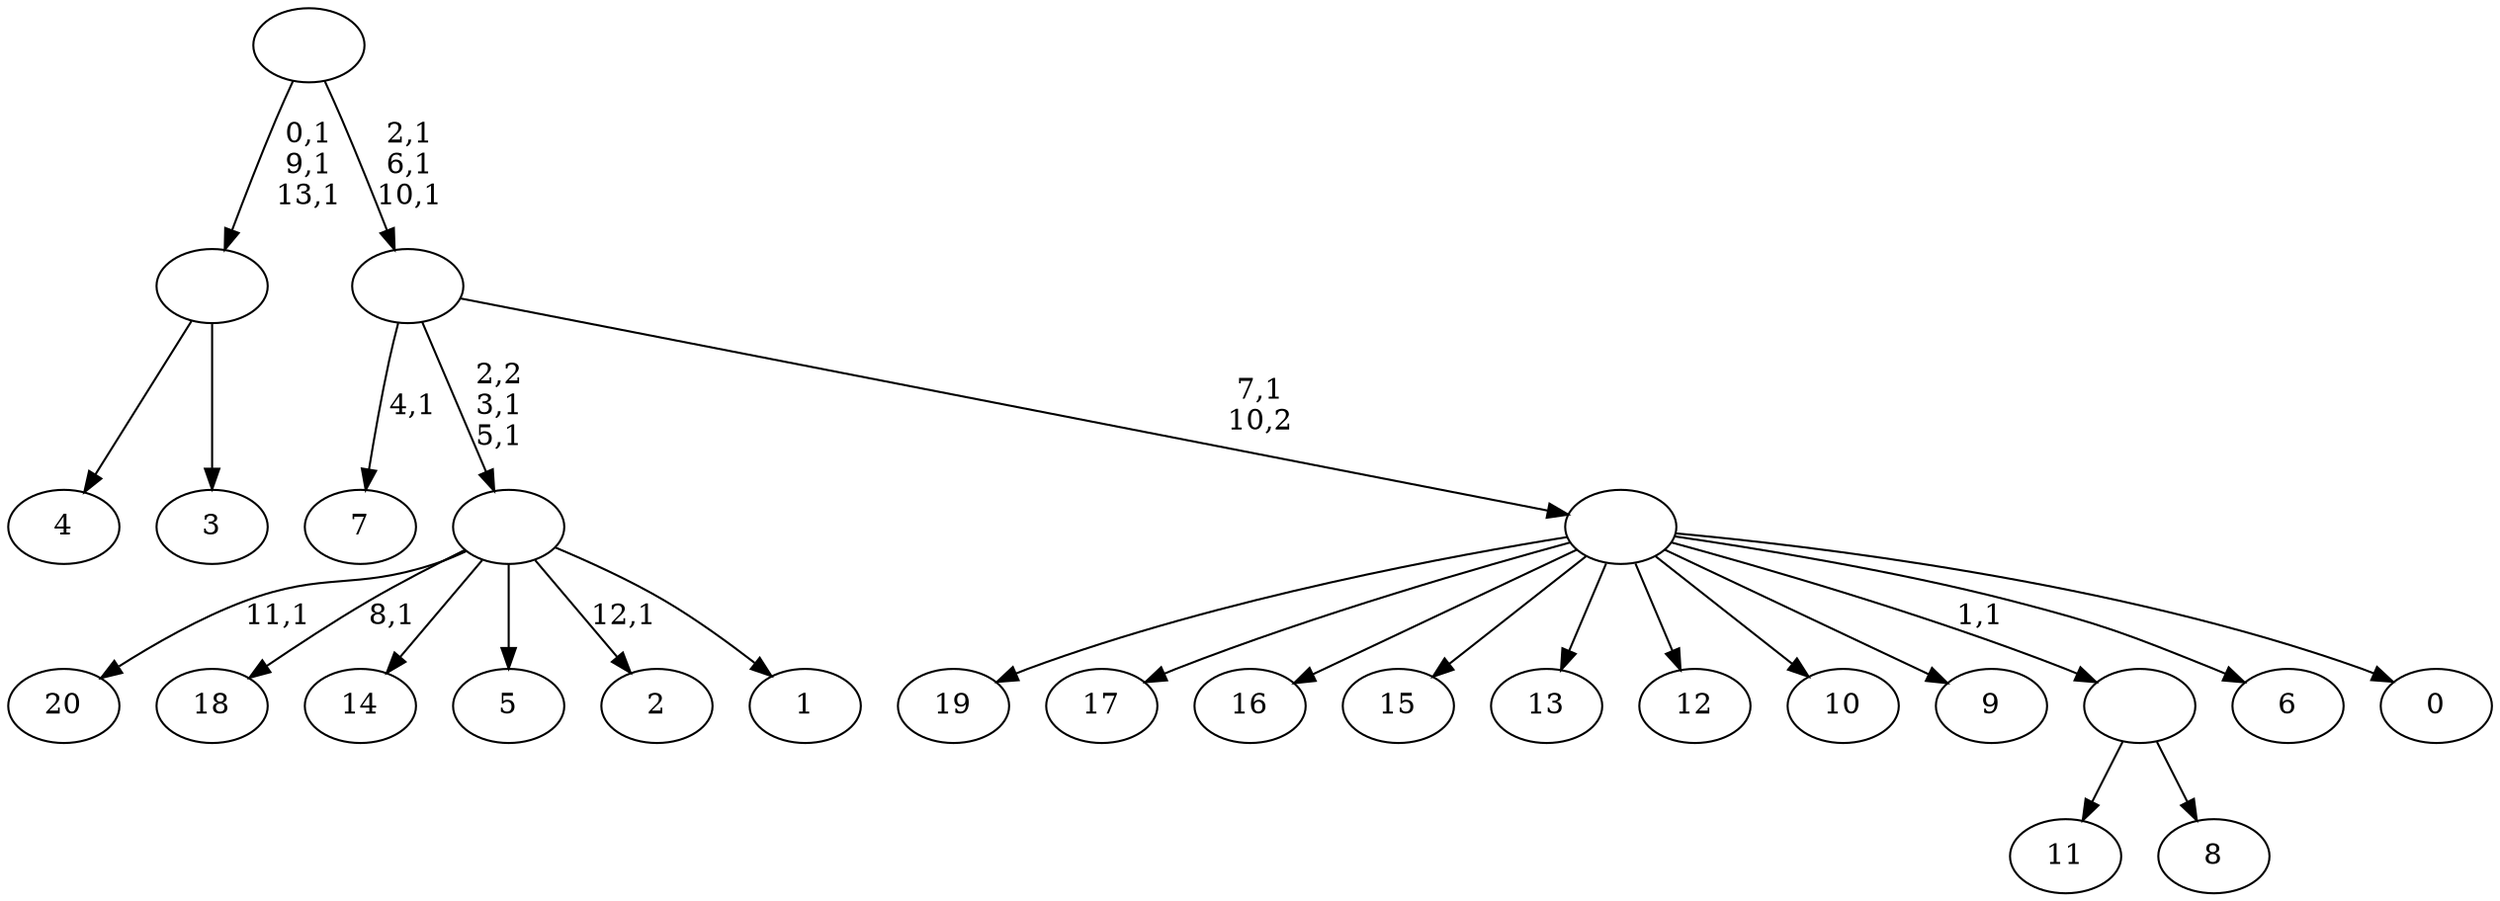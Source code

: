 digraph T {
	35 [label="20"]
	33 [label="19"]
	32 [label="18"]
	30 [label="17"]
	29 [label="16"]
	28 [label="15"]
	27 [label="14"]
	26 [label="13"]
	25 [label="12"]
	24 [label="11"]
	23 [label="10"]
	22 [label="9"]
	21 [label="8"]
	20 [label=""]
	19 [label="7"]
	17 [label="6"]
	16 [label="5"]
	15 [label="4"]
	14 [label="3"]
	13 [label=""]
	10 [label="2"]
	8 [label="1"]
	7 [label=""]
	5 [label="0"]
	4 [label=""]
	3 [label=""]
	0 [label=""]
	20 -> 24 [label=""]
	20 -> 21 [label=""]
	13 -> 15 [label=""]
	13 -> 14 [label=""]
	7 -> 10 [label="12,1"]
	7 -> 32 [label="8,1"]
	7 -> 35 [label="11,1"]
	7 -> 27 [label=""]
	7 -> 16 [label=""]
	7 -> 8 [label=""]
	4 -> 33 [label=""]
	4 -> 30 [label=""]
	4 -> 29 [label=""]
	4 -> 28 [label=""]
	4 -> 26 [label=""]
	4 -> 25 [label=""]
	4 -> 23 [label=""]
	4 -> 22 [label=""]
	4 -> 20 [label="1,1"]
	4 -> 17 [label=""]
	4 -> 5 [label=""]
	3 -> 7 [label="2,2\n3,1\n5,1"]
	3 -> 19 [label="4,1"]
	3 -> 4 [label="7,1\n10,2"]
	0 -> 3 [label="2,1\n6,1\n10,1"]
	0 -> 13 [label="0,1\n9,1\n13,1"]
}
